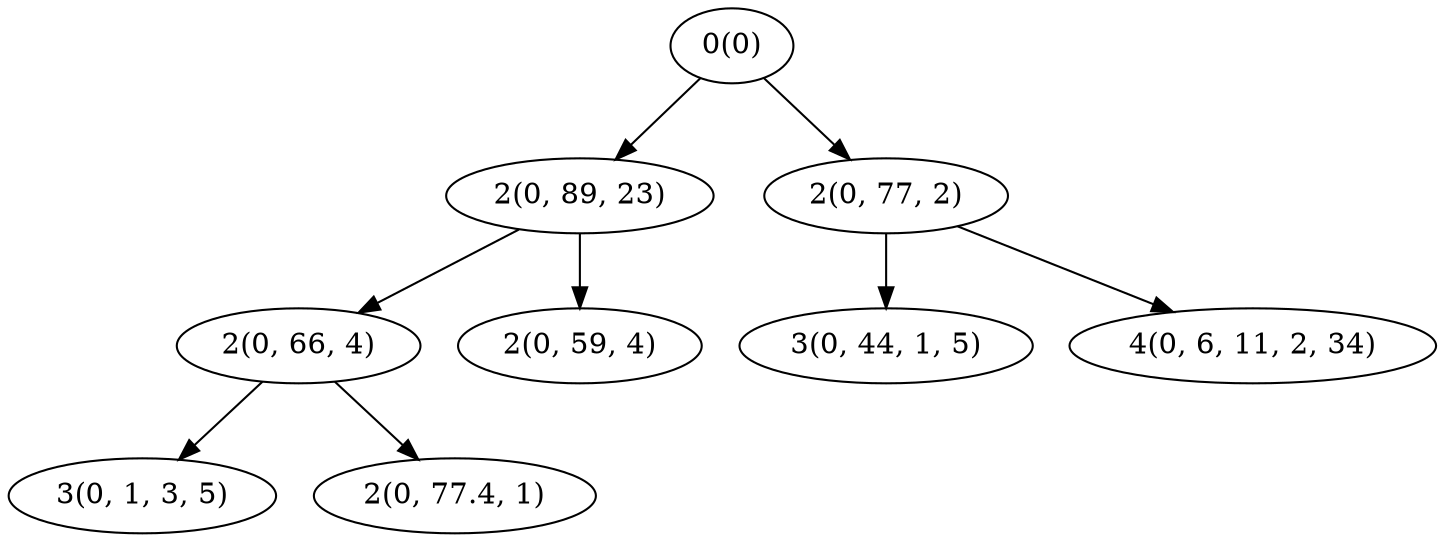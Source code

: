 digraph layAfter{
	0[label="0(0)"];
	1[label="2(0, 89, 23)"];
	2[label="2(0, 77, 2)"];
	3[label="2(0, 66, 4)"];
	4[label="2(0, 59, 4)"];
	5[label="3(0, 44, 1, 5)"];
	6[label="4(0, 6, 11, 2, 34)"];
	7[label="3(0, 1, 3, 5)"];
	8[label="2(0, 77.4, 1)"];
	0 -> 1;
	0 -> 2;
	1 -> 3;
	1 -> 4;
	2 -> 5;
	2 -> 6;
	3 -> 7;
	3 -> 8;
}